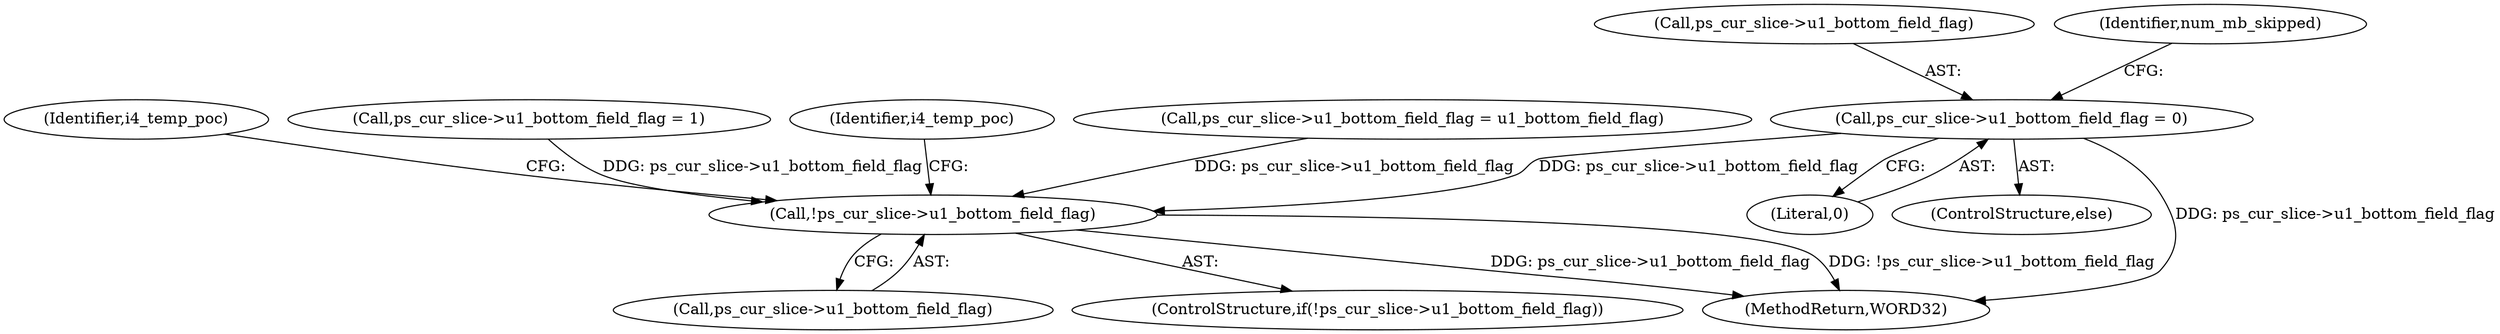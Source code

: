 digraph "0_Android_494561291a503840f385fbcd11d9bc5f4dc502b8_2@pointer" {
"1000834" [label="(Call,ps_cur_slice->u1_bottom_field_flag = 0)"];
"1001281" [label="(Call,!ps_cur_slice->u1_bottom_field_flag)"];
"1001294" [label="(Identifier,i4_temp_poc)"];
"1000835" [label="(Call,ps_cur_slice->u1_bottom_field_flag)"];
"1000828" [label="(Call,ps_cur_slice->u1_bottom_field_flag = 1)"];
"1000840" [label="(Identifier,num_mb_skipped)"];
"1001286" [label="(Identifier,i4_temp_poc)"];
"1000838" [label="(Literal,0)"];
"1000900" [label="(Call,ps_cur_slice->u1_bottom_field_flag = u1_bottom_field_flag)"];
"1001282" [label="(Call,ps_cur_slice->u1_bottom_field_flag)"];
"1000834" [label="(Call,ps_cur_slice->u1_bottom_field_flag = 0)"];
"1001280" [label="(ControlStructure,if(!ps_cur_slice->u1_bottom_field_flag))"];
"1000833" [label="(ControlStructure,else)"];
"1001281" [label="(Call,!ps_cur_slice->u1_bottom_field_flag)"];
"1002544" [label="(MethodReturn,WORD32)"];
"1000834" -> "1000833"  [label="AST: "];
"1000834" -> "1000838"  [label="CFG: "];
"1000835" -> "1000834"  [label="AST: "];
"1000838" -> "1000834"  [label="AST: "];
"1000840" -> "1000834"  [label="CFG: "];
"1000834" -> "1002544"  [label="DDG: ps_cur_slice->u1_bottom_field_flag"];
"1000834" -> "1001281"  [label="DDG: ps_cur_slice->u1_bottom_field_flag"];
"1001281" -> "1001280"  [label="AST: "];
"1001281" -> "1001282"  [label="CFG: "];
"1001282" -> "1001281"  [label="AST: "];
"1001286" -> "1001281"  [label="CFG: "];
"1001294" -> "1001281"  [label="CFG: "];
"1001281" -> "1002544"  [label="DDG: ps_cur_slice->u1_bottom_field_flag"];
"1001281" -> "1002544"  [label="DDG: !ps_cur_slice->u1_bottom_field_flag"];
"1000828" -> "1001281"  [label="DDG: ps_cur_slice->u1_bottom_field_flag"];
"1000900" -> "1001281"  [label="DDG: ps_cur_slice->u1_bottom_field_flag"];
}
